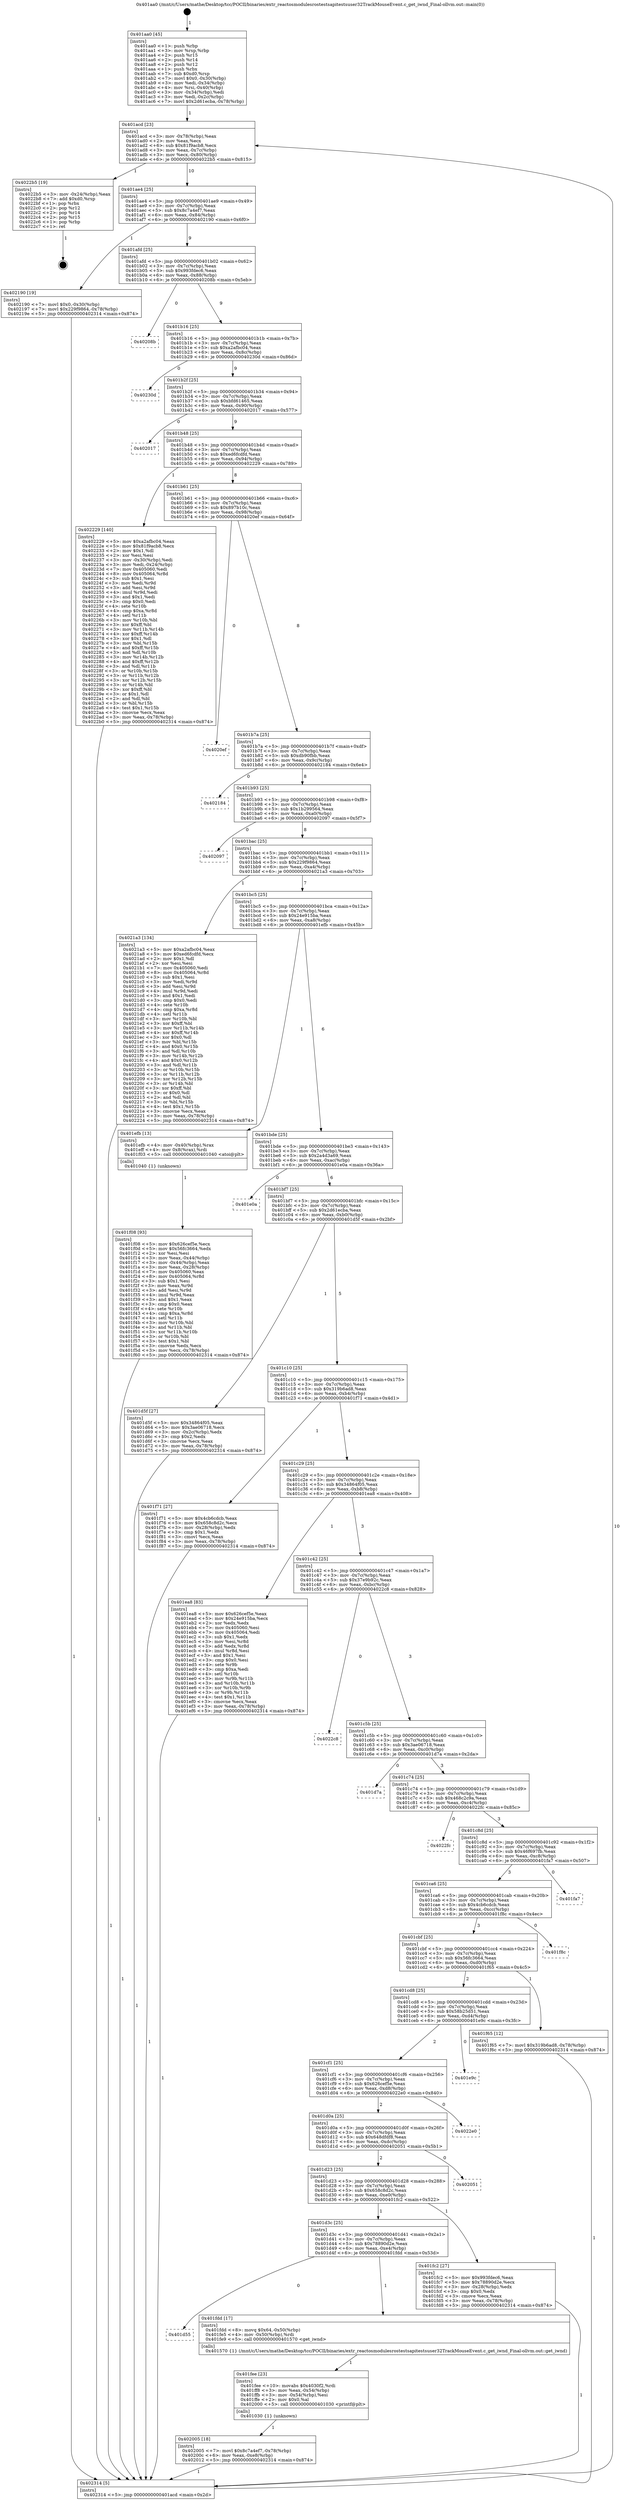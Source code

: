 digraph "0x401aa0" {
  label = "0x401aa0 (/mnt/c/Users/mathe/Desktop/tcc/POCII/binaries/extr_reactosmodulesrostestsapitestsuser32TrackMouseEvent.c_get_iwnd_Final-ollvm.out::main(0))"
  labelloc = "t"
  node[shape=record]

  Entry [label="",width=0.3,height=0.3,shape=circle,fillcolor=black,style=filled]
  "0x401acd" [label="{
     0x401acd [23]\l
     | [instrs]\l
     &nbsp;&nbsp;0x401acd \<+3\>: mov -0x78(%rbp),%eax\l
     &nbsp;&nbsp;0x401ad0 \<+2\>: mov %eax,%ecx\l
     &nbsp;&nbsp;0x401ad2 \<+6\>: sub $0x81f9acb8,%ecx\l
     &nbsp;&nbsp;0x401ad8 \<+3\>: mov %eax,-0x7c(%rbp)\l
     &nbsp;&nbsp;0x401adb \<+3\>: mov %ecx,-0x80(%rbp)\l
     &nbsp;&nbsp;0x401ade \<+6\>: je 00000000004022b5 \<main+0x815\>\l
  }"]
  "0x4022b5" [label="{
     0x4022b5 [19]\l
     | [instrs]\l
     &nbsp;&nbsp;0x4022b5 \<+3\>: mov -0x24(%rbp),%eax\l
     &nbsp;&nbsp;0x4022b8 \<+7\>: add $0xd0,%rsp\l
     &nbsp;&nbsp;0x4022bf \<+1\>: pop %rbx\l
     &nbsp;&nbsp;0x4022c0 \<+2\>: pop %r12\l
     &nbsp;&nbsp;0x4022c2 \<+2\>: pop %r14\l
     &nbsp;&nbsp;0x4022c4 \<+2\>: pop %r15\l
     &nbsp;&nbsp;0x4022c6 \<+1\>: pop %rbp\l
     &nbsp;&nbsp;0x4022c7 \<+1\>: ret\l
  }"]
  "0x401ae4" [label="{
     0x401ae4 [25]\l
     | [instrs]\l
     &nbsp;&nbsp;0x401ae4 \<+5\>: jmp 0000000000401ae9 \<main+0x49\>\l
     &nbsp;&nbsp;0x401ae9 \<+3\>: mov -0x7c(%rbp),%eax\l
     &nbsp;&nbsp;0x401aec \<+5\>: sub $0x8c7a4ef7,%eax\l
     &nbsp;&nbsp;0x401af1 \<+6\>: mov %eax,-0x84(%rbp)\l
     &nbsp;&nbsp;0x401af7 \<+6\>: je 0000000000402190 \<main+0x6f0\>\l
  }"]
  Exit [label="",width=0.3,height=0.3,shape=circle,fillcolor=black,style=filled,peripheries=2]
  "0x402190" [label="{
     0x402190 [19]\l
     | [instrs]\l
     &nbsp;&nbsp;0x402190 \<+7\>: movl $0x0,-0x30(%rbp)\l
     &nbsp;&nbsp;0x402197 \<+7\>: movl $0x229f9864,-0x78(%rbp)\l
     &nbsp;&nbsp;0x40219e \<+5\>: jmp 0000000000402314 \<main+0x874\>\l
  }"]
  "0x401afd" [label="{
     0x401afd [25]\l
     | [instrs]\l
     &nbsp;&nbsp;0x401afd \<+5\>: jmp 0000000000401b02 \<main+0x62\>\l
     &nbsp;&nbsp;0x401b02 \<+3\>: mov -0x7c(%rbp),%eax\l
     &nbsp;&nbsp;0x401b05 \<+5\>: sub $0x993fdec6,%eax\l
     &nbsp;&nbsp;0x401b0a \<+6\>: mov %eax,-0x88(%rbp)\l
     &nbsp;&nbsp;0x401b10 \<+6\>: je 000000000040208b \<main+0x5eb\>\l
  }"]
  "0x402005" [label="{
     0x402005 [18]\l
     | [instrs]\l
     &nbsp;&nbsp;0x402005 \<+7\>: movl $0x8c7a4ef7,-0x78(%rbp)\l
     &nbsp;&nbsp;0x40200c \<+6\>: mov %eax,-0xe8(%rbp)\l
     &nbsp;&nbsp;0x402012 \<+5\>: jmp 0000000000402314 \<main+0x874\>\l
  }"]
  "0x40208b" [label="{
     0x40208b\l
  }", style=dashed]
  "0x401b16" [label="{
     0x401b16 [25]\l
     | [instrs]\l
     &nbsp;&nbsp;0x401b16 \<+5\>: jmp 0000000000401b1b \<main+0x7b\>\l
     &nbsp;&nbsp;0x401b1b \<+3\>: mov -0x7c(%rbp),%eax\l
     &nbsp;&nbsp;0x401b1e \<+5\>: sub $0xa2afbc04,%eax\l
     &nbsp;&nbsp;0x401b23 \<+6\>: mov %eax,-0x8c(%rbp)\l
     &nbsp;&nbsp;0x401b29 \<+6\>: je 000000000040230d \<main+0x86d\>\l
  }"]
  "0x401fee" [label="{
     0x401fee [23]\l
     | [instrs]\l
     &nbsp;&nbsp;0x401fee \<+10\>: movabs $0x4030f2,%rdi\l
     &nbsp;&nbsp;0x401ff8 \<+3\>: mov %eax,-0x54(%rbp)\l
     &nbsp;&nbsp;0x401ffb \<+3\>: mov -0x54(%rbp),%esi\l
     &nbsp;&nbsp;0x401ffe \<+2\>: mov $0x0,%al\l
     &nbsp;&nbsp;0x402000 \<+5\>: call 0000000000401030 \<printf@plt\>\l
     | [calls]\l
     &nbsp;&nbsp;0x401030 \{1\} (unknown)\l
  }"]
  "0x40230d" [label="{
     0x40230d\l
  }", style=dashed]
  "0x401b2f" [label="{
     0x401b2f [25]\l
     | [instrs]\l
     &nbsp;&nbsp;0x401b2f \<+5\>: jmp 0000000000401b34 \<main+0x94\>\l
     &nbsp;&nbsp;0x401b34 \<+3\>: mov -0x7c(%rbp),%eax\l
     &nbsp;&nbsp;0x401b37 \<+5\>: sub $0xbfd61465,%eax\l
     &nbsp;&nbsp;0x401b3c \<+6\>: mov %eax,-0x90(%rbp)\l
     &nbsp;&nbsp;0x401b42 \<+6\>: je 0000000000402017 \<main+0x577\>\l
  }"]
  "0x401d55" [label="{
     0x401d55\l
  }", style=dashed]
  "0x402017" [label="{
     0x402017\l
  }", style=dashed]
  "0x401b48" [label="{
     0x401b48 [25]\l
     | [instrs]\l
     &nbsp;&nbsp;0x401b48 \<+5\>: jmp 0000000000401b4d \<main+0xad\>\l
     &nbsp;&nbsp;0x401b4d \<+3\>: mov -0x7c(%rbp),%eax\l
     &nbsp;&nbsp;0x401b50 \<+5\>: sub $0xed6fcdfd,%eax\l
     &nbsp;&nbsp;0x401b55 \<+6\>: mov %eax,-0x94(%rbp)\l
     &nbsp;&nbsp;0x401b5b \<+6\>: je 0000000000402229 \<main+0x789\>\l
  }"]
  "0x401fdd" [label="{
     0x401fdd [17]\l
     | [instrs]\l
     &nbsp;&nbsp;0x401fdd \<+8\>: movq $0x64,-0x50(%rbp)\l
     &nbsp;&nbsp;0x401fe5 \<+4\>: mov -0x50(%rbp),%rdi\l
     &nbsp;&nbsp;0x401fe9 \<+5\>: call 0000000000401570 \<get_iwnd\>\l
     | [calls]\l
     &nbsp;&nbsp;0x401570 \{1\} (/mnt/c/Users/mathe/Desktop/tcc/POCII/binaries/extr_reactosmodulesrostestsapitestsuser32TrackMouseEvent.c_get_iwnd_Final-ollvm.out::get_iwnd)\l
  }"]
  "0x402229" [label="{
     0x402229 [140]\l
     | [instrs]\l
     &nbsp;&nbsp;0x402229 \<+5\>: mov $0xa2afbc04,%eax\l
     &nbsp;&nbsp;0x40222e \<+5\>: mov $0x81f9acb8,%ecx\l
     &nbsp;&nbsp;0x402233 \<+2\>: mov $0x1,%dl\l
     &nbsp;&nbsp;0x402235 \<+2\>: xor %esi,%esi\l
     &nbsp;&nbsp;0x402237 \<+3\>: mov -0x30(%rbp),%edi\l
     &nbsp;&nbsp;0x40223a \<+3\>: mov %edi,-0x24(%rbp)\l
     &nbsp;&nbsp;0x40223d \<+7\>: mov 0x405060,%edi\l
     &nbsp;&nbsp;0x402244 \<+8\>: mov 0x405064,%r8d\l
     &nbsp;&nbsp;0x40224c \<+3\>: sub $0x1,%esi\l
     &nbsp;&nbsp;0x40224f \<+3\>: mov %edi,%r9d\l
     &nbsp;&nbsp;0x402252 \<+3\>: add %esi,%r9d\l
     &nbsp;&nbsp;0x402255 \<+4\>: imul %r9d,%edi\l
     &nbsp;&nbsp;0x402259 \<+3\>: and $0x1,%edi\l
     &nbsp;&nbsp;0x40225c \<+3\>: cmp $0x0,%edi\l
     &nbsp;&nbsp;0x40225f \<+4\>: sete %r10b\l
     &nbsp;&nbsp;0x402263 \<+4\>: cmp $0xa,%r8d\l
     &nbsp;&nbsp;0x402267 \<+4\>: setl %r11b\l
     &nbsp;&nbsp;0x40226b \<+3\>: mov %r10b,%bl\l
     &nbsp;&nbsp;0x40226e \<+3\>: xor $0xff,%bl\l
     &nbsp;&nbsp;0x402271 \<+3\>: mov %r11b,%r14b\l
     &nbsp;&nbsp;0x402274 \<+4\>: xor $0xff,%r14b\l
     &nbsp;&nbsp;0x402278 \<+3\>: xor $0x1,%dl\l
     &nbsp;&nbsp;0x40227b \<+3\>: mov %bl,%r15b\l
     &nbsp;&nbsp;0x40227e \<+4\>: and $0xff,%r15b\l
     &nbsp;&nbsp;0x402282 \<+3\>: and %dl,%r10b\l
     &nbsp;&nbsp;0x402285 \<+3\>: mov %r14b,%r12b\l
     &nbsp;&nbsp;0x402288 \<+4\>: and $0xff,%r12b\l
     &nbsp;&nbsp;0x40228c \<+3\>: and %dl,%r11b\l
     &nbsp;&nbsp;0x40228f \<+3\>: or %r10b,%r15b\l
     &nbsp;&nbsp;0x402292 \<+3\>: or %r11b,%r12b\l
     &nbsp;&nbsp;0x402295 \<+3\>: xor %r12b,%r15b\l
     &nbsp;&nbsp;0x402298 \<+3\>: or %r14b,%bl\l
     &nbsp;&nbsp;0x40229b \<+3\>: xor $0xff,%bl\l
     &nbsp;&nbsp;0x40229e \<+3\>: or $0x1,%dl\l
     &nbsp;&nbsp;0x4022a1 \<+2\>: and %dl,%bl\l
     &nbsp;&nbsp;0x4022a3 \<+3\>: or %bl,%r15b\l
     &nbsp;&nbsp;0x4022a6 \<+4\>: test $0x1,%r15b\l
     &nbsp;&nbsp;0x4022aa \<+3\>: cmovne %ecx,%eax\l
     &nbsp;&nbsp;0x4022ad \<+3\>: mov %eax,-0x78(%rbp)\l
     &nbsp;&nbsp;0x4022b0 \<+5\>: jmp 0000000000402314 \<main+0x874\>\l
  }"]
  "0x401b61" [label="{
     0x401b61 [25]\l
     | [instrs]\l
     &nbsp;&nbsp;0x401b61 \<+5\>: jmp 0000000000401b66 \<main+0xc6\>\l
     &nbsp;&nbsp;0x401b66 \<+3\>: mov -0x7c(%rbp),%eax\l
     &nbsp;&nbsp;0x401b69 \<+5\>: sub $0x897b10c,%eax\l
     &nbsp;&nbsp;0x401b6e \<+6\>: mov %eax,-0x98(%rbp)\l
     &nbsp;&nbsp;0x401b74 \<+6\>: je 00000000004020ef \<main+0x64f\>\l
  }"]
  "0x401d3c" [label="{
     0x401d3c [25]\l
     | [instrs]\l
     &nbsp;&nbsp;0x401d3c \<+5\>: jmp 0000000000401d41 \<main+0x2a1\>\l
     &nbsp;&nbsp;0x401d41 \<+3\>: mov -0x7c(%rbp),%eax\l
     &nbsp;&nbsp;0x401d44 \<+5\>: sub $0x78890d2e,%eax\l
     &nbsp;&nbsp;0x401d49 \<+6\>: mov %eax,-0xe4(%rbp)\l
     &nbsp;&nbsp;0x401d4f \<+6\>: je 0000000000401fdd \<main+0x53d\>\l
  }"]
  "0x4020ef" [label="{
     0x4020ef\l
  }", style=dashed]
  "0x401b7a" [label="{
     0x401b7a [25]\l
     | [instrs]\l
     &nbsp;&nbsp;0x401b7a \<+5\>: jmp 0000000000401b7f \<main+0xdf\>\l
     &nbsp;&nbsp;0x401b7f \<+3\>: mov -0x7c(%rbp),%eax\l
     &nbsp;&nbsp;0x401b82 \<+5\>: sub $0xdb90fbb,%eax\l
     &nbsp;&nbsp;0x401b87 \<+6\>: mov %eax,-0x9c(%rbp)\l
     &nbsp;&nbsp;0x401b8d \<+6\>: je 0000000000402184 \<main+0x6e4\>\l
  }"]
  "0x401fc2" [label="{
     0x401fc2 [27]\l
     | [instrs]\l
     &nbsp;&nbsp;0x401fc2 \<+5\>: mov $0x993fdec6,%eax\l
     &nbsp;&nbsp;0x401fc7 \<+5\>: mov $0x78890d2e,%ecx\l
     &nbsp;&nbsp;0x401fcc \<+3\>: mov -0x28(%rbp),%edx\l
     &nbsp;&nbsp;0x401fcf \<+3\>: cmp $0x0,%edx\l
     &nbsp;&nbsp;0x401fd2 \<+3\>: cmove %ecx,%eax\l
     &nbsp;&nbsp;0x401fd5 \<+3\>: mov %eax,-0x78(%rbp)\l
     &nbsp;&nbsp;0x401fd8 \<+5\>: jmp 0000000000402314 \<main+0x874\>\l
  }"]
  "0x402184" [label="{
     0x402184\l
  }", style=dashed]
  "0x401b93" [label="{
     0x401b93 [25]\l
     | [instrs]\l
     &nbsp;&nbsp;0x401b93 \<+5\>: jmp 0000000000401b98 \<main+0xf8\>\l
     &nbsp;&nbsp;0x401b98 \<+3\>: mov -0x7c(%rbp),%eax\l
     &nbsp;&nbsp;0x401b9b \<+5\>: sub $0x1b299564,%eax\l
     &nbsp;&nbsp;0x401ba0 \<+6\>: mov %eax,-0xa0(%rbp)\l
     &nbsp;&nbsp;0x401ba6 \<+6\>: je 0000000000402097 \<main+0x5f7\>\l
  }"]
  "0x401d23" [label="{
     0x401d23 [25]\l
     | [instrs]\l
     &nbsp;&nbsp;0x401d23 \<+5\>: jmp 0000000000401d28 \<main+0x288\>\l
     &nbsp;&nbsp;0x401d28 \<+3\>: mov -0x7c(%rbp),%eax\l
     &nbsp;&nbsp;0x401d2b \<+5\>: sub $0x658c8d2c,%eax\l
     &nbsp;&nbsp;0x401d30 \<+6\>: mov %eax,-0xe0(%rbp)\l
     &nbsp;&nbsp;0x401d36 \<+6\>: je 0000000000401fc2 \<main+0x522\>\l
  }"]
  "0x402097" [label="{
     0x402097\l
  }", style=dashed]
  "0x401bac" [label="{
     0x401bac [25]\l
     | [instrs]\l
     &nbsp;&nbsp;0x401bac \<+5\>: jmp 0000000000401bb1 \<main+0x111\>\l
     &nbsp;&nbsp;0x401bb1 \<+3\>: mov -0x7c(%rbp),%eax\l
     &nbsp;&nbsp;0x401bb4 \<+5\>: sub $0x229f9864,%eax\l
     &nbsp;&nbsp;0x401bb9 \<+6\>: mov %eax,-0xa4(%rbp)\l
     &nbsp;&nbsp;0x401bbf \<+6\>: je 00000000004021a3 \<main+0x703\>\l
  }"]
  "0x402051" [label="{
     0x402051\l
  }", style=dashed]
  "0x4021a3" [label="{
     0x4021a3 [134]\l
     | [instrs]\l
     &nbsp;&nbsp;0x4021a3 \<+5\>: mov $0xa2afbc04,%eax\l
     &nbsp;&nbsp;0x4021a8 \<+5\>: mov $0xed6fcdfd,%ecx\l
     &nbsp;&nbsp;0x4021ad \<+2\>: mov $0x1,%dl\l
     &nbsp;&nbsp;0x4021af \<+2\>: xor %esi,%esi\l
     &nbsp;&nbsp;0x4021b1 \<+7\>: mov 0x405060,%edi\l
     &nbsp;&nbsp;0x4021b8 \<+8\>: mov 0x405064,%r8d\l
     &nbsp;&nbsp;0x4021c0 \<+3\>: sub $0x1,%esi\l
     &nbsp;&nbsp;0x4021c3 \<+3\>: mov %edi,%r9d\l
     &nbsp;&nbsp;0x4021c6 \<+3\>: add %esi,%r9d\l
     &nbsp;&nbsp;0x4021c9 \<+4\>: imul %r9d,%edi\l
     &nbsp;&nbsp;0x4021cd \<+3\>: and $0x1,%edi\l
     &nbsp;&nbsp;0x4021d0 \<+3\>: cmp $0x0,%edi\l
     &nbsp;&nbsp;0x4021d3 \<+4\>: sete %r10b\l
     &nbsp;&nbsp;0x4021d7 \<+4\>: cmp $0xa,%r8d\l
     &nbsp;&nbsp;0x4021db \<+4\>: setl %r11b\l
     &nbsp;&nbsp;0x4021df \<+3\>: mov %r10b,%bl\l
     &nbsp;&nbsp;0x4021e2 \<+3\>: xor $0xff,%bl\l
     &nbsp;&nbsp;0x4021e5 \<+3\>: mov %r11b,%r14b\l
     &nbsp;&nbsp;0x4021e8 \<+4\>: xor $0xff,%r14b\l
     &nbsp;&nbsp;0x4021ec \<+3\>: xor $0x0,%dl\l
     &nbsp;&nbsp;0x4021ef \<+3\>: mov %bl,%r15b\l
     &nbsp;&nbsp;0x4021f2 \<+4\>: and $0x0,%r15b\l
     &nbsp;&nbsp;0x4021f6 \<+3\>: and %dl,%r10b\l
     &nbsp;&nbsp;0x4021f9 \<+3\>: mov %r14b,%r12b\l
     &nbsp;&nbsp;0x4021fc \<+4\>: and $0x0,%r12b\l
     &nbsp;&nbsp;0x402200 \<+3\>: and %dl,%r11b\l
     &nbsp;&nbsp;0x402203 \<+3\>: or %r10b,%r15b\l
     &nbsp;&nbsp;0x402206 \<+3\>: or %r11b,%r12b\l
     &nbsp;&nbsp;0x402209 \<+3\>: xor %r12b,%r15b\l
     &nbsp;&nbsp;0x40220c \<+3\>: or %r14b,%bl\l
     &nbsp;&nbsp;0x40220f \<+3\>: xor $0xff,%bl\l
     &nbsp;&nbsp;0x402212 \<+3\>: or $0x0,%dl\l
     &nbsp;&nbsp;0x402215 \<+2\>: and %dl,%bl\l
     &nbsp;&nbsp;0x402217 \<+3\>: or %bl,%r15b\l
     &nbsp;&nbsp;0x40221a \<+4\>: test $0x1,%r15b\l
     &nbsp;&nbsp;0x40221e \<+3\>: cmovne %ecx,%eax\l
     &nbsp;&nbsp;0x402221 \<+3\>: mov %eax,-0x78(%rbp)\l
     &nbsp;&nbsp;0x402224 \<+5\>: jmp 0000000000402314 \<main+0x874\>\l
  }"]
  "0x401bc5" [label="{
     0x401bc5 [25]\l
     | [instrs]\l
     &nbsp;&nbsp;0x401bc5 \<+5\>: jmp 0000000000401bca \<main+0x12a\>\l
     &nbsp;&nbsp;0x401bca \<+3\>: mov -0x7c(%rbp),%eax\l
     &nbsp;&nbsp;0x401bcd \<+5\>: sub $0x24e915ba,%eax\l
     &nbsp;&nbsp;0x401bd2 \<+6\>: mov %eax,-0xa8(%rbp)\l
     &nbsp;&nbsp;0x401bd8 \<+6\>: je 0000000000401efb \<main+0x45b\>\l
  }"]
  "0x401d0a" [label="{
     0x401d0a [25]\l
     | [instrs]\l
     &nbsp;&nbsp;0x401d0a \<+5\>: jmp 0000000000401d0f \<main+0x26f\>\l
     &nbsp;&nbsp;0x401d0f \<+3\>: mov -0x7c(%rbp),%eax\l
     &nbsp;&nbsp;0x401d12 \<+5\>: sub $0x648dfdf8,%eax\l
     &nbsp;&nbsp;0x401d17 \<+6\>: mov %eax,-0xdc(%rbp)\l
     &nbsp;&nbsp;0x401d1d \<+6\>: je 0000000000402051 \<main+0x5b1\>\l
  }"]
  "0x401efb" [label="{
     0x401efb [13]\l
     | [instrs]\l
     &nbsp;&nbsp;0x401efb \<+4\>: mov -0x40(%rbp),%rax\l
     &nbsp;&nbsp;0x401eff \<+4\>: mov 0x8(%rax),%rdi\l
     &nbsp;&nbsp;0x401f03 \<+5\>: call 0000000000401040 \<atoi@plt\>\l
     | [calls]\l
     &nbsp;&nbsp;0x401040 \{1\} (unknown)\l
  }"]
  "0x401bde" [label="{
     0x401bde [25]\l
     | [instrs]\l
     &nbsp;&nbsp;0x401bde \<+5\>: jmp 0000000000401be3 \<main+0x143\>\l
     &nbsp;&nbsp;0x401be3 \<+3\>: mov -0x7c(%rbp),%eax\l
     &nbsp;&nbsp;0x401be6 \<+5\>: sub $0x2a4d3a69,%eax\l
     &nbsp;&nbsp;0x401beb \<+6\>: mov %eax,-0xac(%rbp)\l
     &nbsp;&nbsp;0x401bf1 \<+6\>: je 0000000000401e0a \<main+0x36a\>\l
  }"]
  "0x4022e0" [label="{
     0x4022e0\l
  }", style=dashed]
  "0x401e0a" [label="{
     0x401e0a\l
  }", style=dashed]
  "0x401bf7" [label="{
     0x401bf7 [25]\l
     | [instrs]\l
     &nbsp;&nbsp;0x401bf7 \<+5\>: jmp 0000000000401bfc \<main+0x15c\>\l
     &nbsp;&nbsp;0x401bfc \<+3\>: mov -0x7c(%rbp),%eax\l
     &nbsp;&nbsp;0x401bff \<+5\>: sub $0x2d61ecba,%eax\l
     &nbsp;&nbsp;0x401c04 \<+6\>: mov %eax,-0xb0(%rbp)\l
     &nbsp;&nbsp;0x401c0a \<+6\>: je 0000000000401d5f \<main+0x2bf\>\l
  }"]
  "0x401cf1" [label="{
     0x401cf1 [25]\l
     | [instrs]\l
     &nbsp;&nbsp;0x401cf1 \<+5\>: jmp 0000000000401cf6 \<main+0x256\>\l
     &nbsp;&nbsp;0x401cf6 \<+3\>: mov -0x7c(%rbp),%eax\l
     &nbsp;&nbsp;0x401cf9 \<+5\>: sub $0x626cef5e,%eax\l
     &nbsp;&nbsp;0x401cfe \<+6\>: mov %eax,-0xd8(%rbp)\l
     &nbsp;&nbsp;0x401d04 \<+6\>: je 00000000004022e0 \<main+0x840\>\l
  }"]
  "0x401d5f" [label="{
     0x401d5f [27]\l
     | [instrs]\l
     &nbsp;&nbsp;0x401d5f \<+5\>: mov $0x34864f05,%eax\l
     &nbsp;&nbsp;0x401d64 \<+5\>: mov $0x3ae06718,%ecx\l
     &nbsp;&nbsp;0x401d69 \<+3\>: mov -0x2c(%rbp),%edx\l
     &nbsp;&nbsp;0x401d6c \<+3\>: cmp $0x2,%edx\l
     &nbsp;&nbsp;0x401d6f \<+3\>: cmovne %ecx,%eax\l
     &nbsp;&nbsp;0x401d72 \<+3\>: mov %eax,-0x78(%rbp)\l
     &nbsp;&nbsp;0x401d75 \<+5\>: jmp 0000000000402314 \<main+0x874\>\l
  }"]
  "0x401c10" [label="{
     0x401c10 [25]\l
     | [instrs]\l
     &nbsp;&nbsp;0x401c10 \<+5\>: jmp 0000000000401c15 \<main+0x175\>\l
     &nbsp;&nbsp;0x401c15 \<+3\>: mov -0x7c(%rbp),%eax\l
     &nbsp;&nbsp;0x401c18 \<+5\>: sub $0x319b6ad8,%eax\l
     &nbsp;&nbsp;0x401c1d \<+6\>: mov %eax,-0xb4(%rbp)\l
     &nbsp;&nbsp;0x401c23 \<+6\>: je 0000000000401f71 \<main+0x4d1\>\l
  }"]
  "0x402314" [label="{
     0x402314 [5]\l
     | [instrs]\l
     &nbsp;&nbsp;0x402314 \<+5\>: jmp 0000000000401acd \<main+0x2d\>\l
  }"]
  "0x401aa0" [label="{
     0x401aa0 [45]\l
     | [instrs]\l
     &nbsp;&nbsp;0x401aa0 \<+1\>: push %rbp\l
     &nbsp;&nbsp;0x401aa1 \<+3\>: mov %rsp,%rbp\l
     &nbsp;&nbsp;0x401aa4 \<+2\>: push %r15\l
     &nbsp;&nbsp;0x401aa6 \<+2\>: push %r14\l
     &nbsp;&nbsp;0x401aa8 \<+2\>: push %r12\l
     &nbsp;&nbsp;0x401aaa \<+1\>: push %rbx\l
     &nbsp;&nbsp;0x401aab \<+7\>: sub $0xd0,%rsp\l
     &nbsp;&nbsp;0x401ab2 \<+7\>: movl $0x0,-0x30(%rbp)\l
     &nbsp;&nbsp;0x401ab9 \<+3\>: mov %edi,-0x34(%rbp)\l
     &nbsp;&nbsp;0x401abc \<+4\>: mov %rsi,-0x40(%rbp)\l
     &nbsp;&nbsp;0x401ac0 \<+3\>: mov -0x34(%rbp),%edi\l
     &nbsp;&nbsp;0x401ac3 \<+3\>: mov %edi,-0x2c(%rbp)\l
     &nbsp;&nbsp;0x401ac6 \<+7\>: movl $0x2d61ecba,-0x78(%rbp)\l
  }"]
  "0x401e9c" [label="{
     0x401e9c\l
  }", style=dashed]
  "0x401f71" [label="{
     0x401f71 [27]\l
     | [instrs]\l
     &nbsp;&nbsp;0x401f71 \<+5\>: mov $0x4cb6cdcb,%eax\l
     &nbsp;&nbsp;0x401f76 \<+5\>: mov $0x658c8d2c,%ecx\l
     &nbsp;&nbsp;0x401f7b \<+3\>: mov -0x28(%rbp),%edx\l
     &nbsp;&nbsp;0x401f7e \<+3\>: cmp $0x1,%edx\l
     &nbsp;&nbsp;0x401f81 \<+3\>: cmovl %ecx,%eax\l
     &nbsp;&nbsp;0x401f84 \<+3\>: mov %eax,-0x78(%rbp)\l
     &nbsp;&nbsp;0x401f87 \<+5\>: jmp 0000000000402314 \<main+0x874\>\l
  }"]
  "0x401c29" [label="{
     0x401c29 [25]\l
     | [instrs]\l
     &nbsp;&nbsp;0x401c29 \<+5\>: jmp 0000000000401c2e \<main+0x18e\>\l
     &nbsp;&nbsp;0x401c2e \<+3\>: mov -0x7c(%rbp),%eax\l
     &nbsp;&nbsp;0x401c31 \<+5\>: sub $0x34864f05,%eax\l
     &nbsp;&nbsp;0x401c36 \<+6\>: mov %eax,-0xb8(%rbp)\l
     &nbsp;&nbsp;0x401c3c \<+6\>: je 0000000000401ea8 \<main+0x408\>\l
  }"]
  "0x401cd8" [label="{
     0x401cd8 [25]\l
     | [instrs]\l
     &nbsp;&nbsp;0x401cd8 \<+5\>: jmp 0000000000401cdd \<main+0x23d\>\l
     &nbsp;&nbsp;0x401cdd \<+3\>: mov -0x7c(%rbp),%eax\l
     &nbsp;&nbsp;0x401ce0 \<+5\>: sub $0x58b25d51,%eax\l
     &nbsp;&nbsp;0x401ce5 \<+6\>: mov %eax,-0xd4(%rbp)\l
     &nbsp;&nbsp;0x401ceb \<+6\>: je 0000000000401e9c \<main+0x3fc\>\l
  }"]
  "0x401ea8" [label="{
     0x401ea8 [83]\l
     | [instrs]\l
     &nbsp;&nbsp;0x401ea8 \<+5\>: mov $0x626cef5e,%eax\l
     &nbsp;&nbsp;0x401ead \<+5\>: mov $0x24e915ba,%ecx\l
     &nbsp;&nbsp;0x401eb2 \<+2\>: xor %edx,%edx\l
     &nbsp;&nbsp;0x401eb4 \<+7\>: mov 0x405060,%esi\l
     &nbsp;&nbsp;0x401ebb \<+7\>: mov 0x405064,%edi\l
     &nbsp;&nbsp;0x401ec2 \<+3\>: sub $0x1,%edx\l
     &nbsp;&nbsp;0x401ec5 \<+3\>: mov %esi,%r8d\l
     &nbsp;&nbsp;0x401ec8 \<+3\>: add %edx,%r8d\l
     &nbsp;&nbsp;0x401ecb \<+4\>: imul %r8d,%esi\l
     &nbsp;&nbsp;0x401ecf \<+3\>: and $0x1,%esi\l
     &nbsp;&nbsp;0x401ed2 \<+3\>: cmp $0x0,%esi\l
     &nbsp;&nbsp;0x401ed5 \<+4\>: sete %r9b\l
     &nbsp;&nbsp;0x401ed9 \<+3\>: cmp $0xa,%edi\l
     &nbsp;&nbsp;0x401edc \<+4\>: setl %r10b\l
     &nbsp;&nbsp;0x401ee0 \<+3\>: mov %r9b,%r11b\l
     &nbsp;&nbsp;0x401ee3 \<+3\>: and %r10b,%r11b\l
     &nbsp;&nbsp;0x401ee6 \<+3\>: xor %r10b,%r9b\l
     &nbsp;&nbsp;0x401ee9 \<+3\>: or %r9b,%r11b\l
     &nbsp;&nbsp;0x401eec \<+4\>: test $0x1,%r11b\l
     &nbsp;&nbsp;0x401ef0 \<+3\>: cmovne %ecx,%eax\l
     &nbsp;&nbsp;0x401ef3 \<+3\>: mov %eax,-0x78(%rbp)\l
     &nbsp;&nbsp;0x401ef6 \<+5\>: jmp 0000000000402314 \<main+0x874\>\l
  }"]
  "0x401c42" [label="{
     0x401c42 [25]\l
     | [instrs]\l
     &nbsp;&nbsp;0x401c42 \<+5\>: jmp 0000000000401c47 \<main+0x1a7\>\l
     &nbsp;&nbsp;0x401c47 \<+3\>: mov -0x7c(%rbp),%eax\l
     &nbsp;&nbsp;0x401c4a \<+5\>: sub $0x37e9b92c,%eax\l
     &nbsp;&nbsp;0x401c4f \<+6\>: mov %eax,-0xbc(%rbp)\l
     &nbsp;&nbsp;0x401c55 \<+6\>: je 00000000004022c8 \<main+0x828\>\l
  }"]
  "0x401f08" [label="{
     0x401f08 [93]\l
     | [instrs]\l
     &nbsp;&nbsp;0x401f08 \<+5\>: mov $0x626cef5e,%ecx\l
     &nbsp;&nbsp;0x401f0d \<+5\>: mov $0x56fc3664,%edx\l
     &nbsp;&nbsp;0x401f12 \<+2\>: xor %esi,%esi\l
     &nbsp;&nbsp;0x401f14 \<+3\>: mov %eax,-0x44(%rbp)\l
     &nbsp;&nbsp;0x401f17 \<+3\>: mov -0x44(%rbp),%eax\l
     &nbsp;&nbsp;0x401f1a \<+3\>: mov %eax,-0x28(%rbp)\l
     &nbsp;&nbsp;0x401f1d \<+7\>: mov 0x405060,%eax\l
     &nbsp;&nbsp;0x401f24 \<+8\>: mov 0x405064,%r8d\l
     &nbsp;&nbsp;0x401f2c \<+3\>: sub $0x1,%esi\l
     &nbsp;&nbsp;0x401f2f \<+3\>: mov %eax,%r9d\l
     &nbsp;&nbsp;0x401f32 \<+3\>: add %esi,%r9d\l
     &nbsp;&nbsp;0x401f35 \<+4\>: imul %r9d,%eax\l
     &nbsp;&nbsp;0x401f39 \<+3\>: and $0x1,%eax\l
     &nbsp;&nbsp;0x401f3c \<+3\>: cmp $0x0,%eax\l
     &nbsp;&nbsp;0x401f3f \<+4\>: sete %r10b\l
     &nbsp;&nbsp;0x401f43 \<+4\>: cmp $0xa,%r8d\l
     &nbsp;&nbsp;0x401f47 \<+4\>: setl %r11b\l
     &nbsp;&nbsp;0x401f4b \<+3\>: mov %r10b,%bl\l
     &nbsp;&nbsp;0x401f4e \<+3\>: and %r11b,%bl\l
     &nbsp;&nbsp;0x401f51 \<+3\>: xor %r11b,%r10b\l
     &nbsp;&nbsp;0x401f54 \<+3\>: or %r10b,%bl\l
     &nbsp;&nbsp;0x401f57 \<+3\>: test $0x1,%bl\l
     &nbsp;&nbsp;0x401f5a \<+3\>: cmovne %edx,%ecx\l
     &nbsp;&nbsp;0x401f5d \<+3\>: mov %ecx,-0x78(%rbp)\l
     &nbsp;&nbsp;0x401f60 \<+5\>: jmp 0000000000402314 \<main+0x874\>\l
  }"]
  "0x401f65" [label="{
     0x401f65 [12]\l
     | [instrs]\l
     &nbsp;&nbsp;0x401f65 \<+7\>: movl $0x319b6ad8,-0x78(%rbp)\l
     &nbsp;&nbsp;0x401f6c \<+5\>: jmp 0000000000402314 \<main+0x874\>\l
  }"]
  "0x4022c8" [label="{
     0x4022c8\l
  }", style=dashed]
  "0x401c5b" [label="{
     0x401c5b [25]\l
     | [instrs]\l
     &nbsp;&nbsp;0x401c5b \<+5\>: jmp 0000000000401c60 \<main+0x1c0\>\l
     &nbsp;&nbsp;0x401c60 \<+3\>: mov -0x7c(%rbp),%eax\l
     &nbsp;&nbsp;0x401c63 \<+5\>: sub $0x3ae06718,%eax\l
     &nbsp;&nbsp;0x401c68 \<+6\>: mov %eax,-0xc0(%rbp)\l
     &nbsp;&nbsp;0x401c6e \<+6\>: je 0000000000401d7a \<main+0x2da\>\l
  }"]
  "0x401cbf" [label="{
     0x401cbf [25]\l
     | [instrs]\l
     &nbsp;&nbsp;0x401cbf \<+5\>: jmp 0000000000401cc4 \<main+0x224\>\l
     &nbsp;&nbsp;0x401cc4 \<+3\>: mov -0x7c(%rbp),%eax\l
     &nbsp;&nbsp;0x401cc7 \<+5\>: sub $0x56fc3664,%eax\l
     &nbsp;&nbsp;0x401ccc \<+6\>: mov %eax,-0xd0(%rbp)\l
     &nbsp;&nbsp;0x401cd2 \<+6\>: je 0000000000401f65 \<main+0x4c5\>\l
  }"]
  "0x401d7a" [label="{
     0x401d7a\l
  }", style=dashed]
  "0x401c74" [label="{
     0x401c74 [25]\l
     | [instrs]\l
     &nbsp;&nbsp;0x401c74 \<+5\>: jmp 0000000000401c79 \<main+0x1d9\>\l
     &nbsp;&nbsp;0x401c79 \<+3\>: mov -0x7c(%rbp),%eax\l
     &nbsp;&nbsp;0x401c7c \<+5\>: sub $0x468c2c9a,%eax\l
     &nbsp;&nbsp;0x401c81 \<+6\>: mov %eax,-0xc4(%rbp)\l
     &nbsp;&nbsp;0x401c87 \<+6\>: je 00000000004022fc \<main+0x85c\>\l
  }"]
  "0x401f8c" [label="{
     0x401f8c\l
  }", style=dashed]
  "0x4022fc" [label="{
     0x4022fc\l
  }", style=dashed]
  "0x401c8d" [label="{
     0x401c8d [25]\l
     | [instrs]\l
     &nbsp;&nbsp;0x401c8d \<+5\>: jmp 0000000000401c92 \<main+0x1f2\>\l
     &nbsp;&nbsp;0x401c92 \<+3\>: mov -0x7c(%rbp),%eax\l
     &nbsp;&nbsp;0x401c95 \<+5\>: sub $0x46f697fb,%eax\l
     &nbsp;&nbsp;0x401c9a \<+6\>: mov %eax,-0xc8(%rbp)\l
     &nbsp;&nbsp;0x401ca0 \<+6\>: je 0000000000401fa7 \<main+0x507\>\l
  }"]
  "0x401ca6" [label="{
     0x401ca6 [25]\l
     | [instrs]\l
     &nbsp;&nbsp;0x401ca6 \<+5\>: jmp 0000000000401cab \<main+0x20b\>\l
     &nbsp;&nbsp;0x401cab \<+3\>: mov -0x7c(%rbp),%eax\l
     &nbsp;&nbsp;0x401cae \<+5\>: sub $0x4cb6cdcb,%eax\l
     &nbsp;&nbsp;0x401cb3 \<+6\>: mov %eax,-0xcc(%rbp)\l
     &nbsp;&nbsp;0x401cb9 \<+6\>: je 0000000000401f8c \<main+0x4ec\>\l
  }"]
  "0x401fa7" [label="{
     0x401fa7\l
  }", style=dashed]
  Entry -> "0x401aa0" [label=" 1"]
  "0x401acd" -> "0x4022b5" [label=" 1"]
  "0x401acd" -> "0x401ae4" [label=" 10"]
  "0x4022b5" -> Exit [label=" 1"]
  "0x401ae4" -> "0x402190" [label=" 1"]
  "0x401ae4" -> "0x401afd" [label=" 9"]
  "0x402229" -> "0x402314" [label=" 1"]
  "0x401afd" -> "0x40208b" [label=" 0"]
  "0x401afd" -> "0x401b16" [label=" 9"]
  "0x4021a3" -> "0x402314" [label=" 1"]
  "0x401b16" -> "0x40230d" [label=" 0"]
  "0x401b16" -> "0x401b2f" [label=" 9"]
  "0x402190" -> "0x402314" [label=" 1"]
  "0x401b2f" -> "0x402017" [label=" 0"]
  "0x401b2f" -> "0x401b48" [label=" 9"]
  "0x402005" -> "0x402314" [label=" 1"]
  "0x401b48" -> "0x402229" [label=" 1"]
  "0x401b48" -> "0x401b61" [label=" 8"]
  "0x401fee" -> "0x402005" [label=" 1"]
  "0x401b61" -> "0x4020ef" [label=" 0"]
  "0x401b61" -> "0x401b7a" [label=" 8"]
  "0x401d3c" -> "0x401d55" [label=" 0"]
  "0x401b7a" -> "0x402184" [label=" 0"]
  "0x401b7a" -> "0x401b93" [label=" 8"]
  "0x401d3c" -> "0x401fdd" [label=" 1"]
  "0x401b93" -> "0x402097" [label=" 0"]
  "0x401b93" -> "0x401bac" [label=" 8"]
  "0x401fc2" -> "0x402314" [label=" 1"]
  "0x401bac" -> "0x4021a3" [label=" 1"]
  "0x401bac" -> "0x401bc5" [label=" 7"]
  "0x401d23" -> "0x401d3c" [label=" 1"]
  "0x401bc5" -> "0x401efb" [label=" 1"]
  "0x401bc5" -> "0x401bde" [label=" 6"]
  "0x401fdd" -> "0x401fee" [label=" 1"]
  "0x401bde" -> "0x401e0a" [label=" 0"]
  "0x401bde" -> "0x401bf7" [label=" 6"]
  "0x401d0a" -> "0x401d23" [label=" 2"]
  "0x401bf7" -> "0x401d5f" [label=" 1"]
  "0x401bf7" -> "0x401c10" [label=" 5"]
  "0x401d5f" -> "0x402314" [label=" 1"]
  "0x401aa0" -> "0x401acd" [label=" 1"]
  "0x402314" -> "0x401acd" [label=" 10"]
  "0x401d23" -> "0x401fc2" [label=" 1"]
  "0x401c10" -> "0x401f71" [label=" 1"]
  "0x401c10" -> "0x401c29" [label=" 4"]
  "0x401cf1" -> "0x401d0a" [label=" 2"]
  "0x401c29" -> "0x401ea8" [label=" 1"]
  "0x401c29" -> "0x401c42" [label=" 3"]
  "0x401ea8" -> "0x402314" [label=" 1"]
  "0x401efb" -> "0x401f08" [label=" 1"]
  "0x401f08" -> "0x402314" [label=" 1"]
  "0x401d0a" -> "0x402051" [label=" 0"]
  "0x401c42" -> "0x4022c8" [label=" 0"]
  "0x401c42" -> "0x401c5b" [label=" 3"]
  "0x401cd8" -> "0x401cf1" [label=" 2"]
  "0x401c5b" -> "0x401d7a" [label=" 0"]
  "0x401c5b" -> "0x401c74" [label=" 3"]
  "0x401cf1" -> "0x4022e0" [label=" 0"]
  "0x401c74" -> "0x4022fc" [label=" 0"]
  "0x401c74" -> "0x401c8d" [label=" 3"]
  "0x401f71" -> "0x402314" [label=" 1"]
  "0x401c8d" -> "0x401fa7" [label=" 0"]
  "0x401c8d" -> "0x401ca6" [label=" 3"]
  "0x401f65" -> "0x402314" [label=" 1"]
  "0x401ca6" -> "0x401f8c" [label=" 0"]
  "0x401ca6" -> "0x401cbf" [label=" 3"]
  "0x401cd8" -> "0x401e9c" [label=" 0"]
  "0x401cbf" -> "0x401f65" [label=" 1"]
  "0x401cbf" -> "0x401cd8" [label=" 2"]
}

